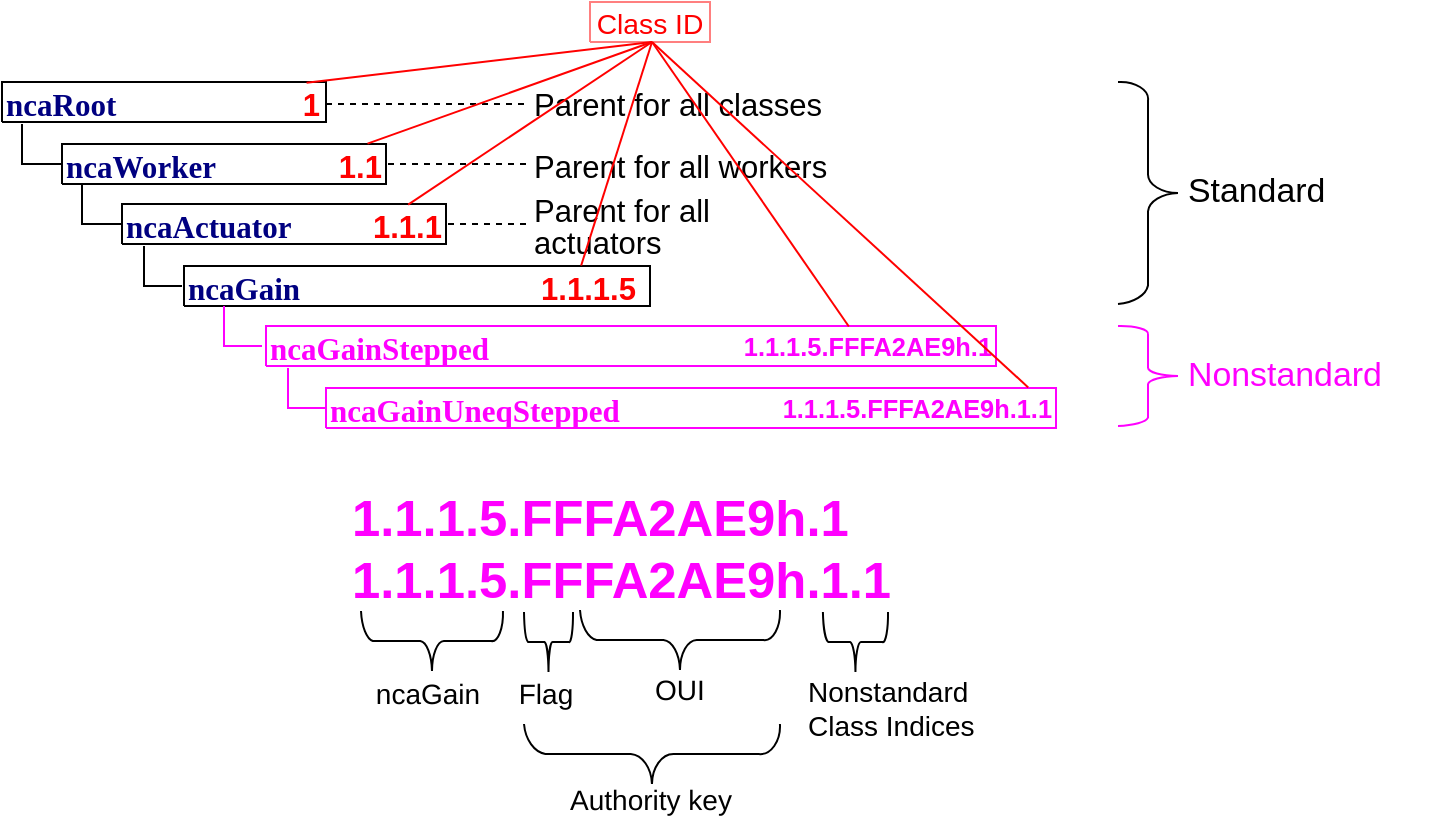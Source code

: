 <mxfile version="19.0.3" type="device"><diagram name="Figure 11" id="Class_IDs"><mxGraphModel dx="1173" dy="718" grid="1" gridSize="10" guides="1" tooltips="1" connect="1" arrows="1" fold="1" page="1" pageScale="1" pageWidth="850" pageHeight="1100" math="0" shadow="0"><root><mxCell id="0"/><mxCell id="1" parent="0"/><mxCell id="4" value="&lt;div style=&quot;font-size: 1px&quot;&gt;&lt;p style=&quot;align:left;margin-left:0;margin-right:0;margin-top:0px;margin-bottom:0px;text-indent:0;valign:middle;direction:ltr;&quot;&gt;&lt;font style=&quot;font-size:15.52px;font-family:Georgia;color:#000080;direction:ltr;letter-spacing:0px;line-height:100%;opacity:1&quot;&gt;&lt;b&gt;ncaRoot&lt;br/&gt;&lt;/b&gt;&lt;/font&gt;&lt;/p&gt;&lt;/div&gt;" style="verticalAlign=middle;align=left;vsdxID=3;fillColor=#FFFFFF;gradientColor=none;shape=stencil(nZBLDoAgDERP0z3SIyjew0SURgSD+Lu9kMZoXLhwN9O+tukAlrNpJg1SzDH4QW/URgNYgZTkjA4UkwJUgGXng+6DX1zLfmoymdXo17xh5zmRJ6Q42BWCfc2oJfdAr+Yv+AP9Cb7OJ3H/2JG1HNGz/84klThPVCc=);strokeColor=#000000;spacingBottom=-1;points=[];labelBackgroundColor=none;rounded=0;html=1;whiteSpace=wrap;" parent="1" vertex="1"><mxGeometry x="86" y="376" width="162" height="20" as="geometry"/></mxCell><mxCell id="5" value="&lt;div style=&quot;font-size: 1px&quot;&gt;&lt;p style=&quot;align:left;margin-left:0;margin-right:0;margin-top:0px;margin-bottom:0px;text-indent:0;valign:middle;direction:ltr;&quot;&gt;&lt;font style=&quot;font-size:15.52px;font-family:Georgia;color:#000080;direction:ltr;letter-spacing:0px;line-height:100%;opacity:1&quot;&gt;&lt;b&gt;ncaWorker&lt;br/&gt;&lt;/b&gt;&lt;/font&gt;&lt;/p&gt;&lt;/div&gt;" style="verticalAlign=middle;align=left;vsdxID=4;fillColor=#FFFFFF;gradientColor=none;shape=stencil(nZBLDoAgDERP0z3SIyjew0SURgSD+Lu9kMZoXLhwN9O+tukAlrNpJg1SzDH4QW/URgNYgZTkjA4UkwJUgGXng+6DX1zLfmoymdXo17xh5zmRJ6Q42BWCfc2oJfdAr+Yv+AP9Cb7OJ3H/2JG1HNGz/84klThPVCc=);strokeColor=#000000;spacingBottom=-1;points=[];labelBackgroundColor=none;rounded=0;html=1;whiteSpace=wrap;" parent="1" vertex="1"><mxGeometry x="116" y="407" width="162" height="20" as="geometry"/></mxCell><mxCell id="6" value="&lt;div style=&quot;font-size: 1px&quot;&gt;&lt;p style=&quot;align:left;margin-left:0;margin-right:0;margin-top:0px;margin-bottom:0px;text-indent:0;valign:middle;direction:ltr;&quot;&gt;&lt;font style=&quot;font-size:15.52px;font-family:Georgia;color:#000080;direction:ltr;letter-spacing:0px;line-height:100%;opacity:1&quot;&gt;&lt;b&gt;ncaActuator&lt;br/&gt;&lt;/b&gt;&lt;/font&gt;&lt;/p&gt;&lt;/div&gt;" style="verticalAlign=middle;align=left;vsdxID=5;fillColor=#FFFFFF;gradientColor=none;shape=stencil(nZBLDoAgDERP0z3SIyjew0SURgSD+Lu9kMZoXLhwN9O+tukAlrNpJg1SzDH4QW/URgNYgZTkjA4UkwJUgGXng+6DX1zLfmoymdXo17xh5zmRJ6Q42BWCfc2oJfdAr+Yv+AP9Cb7OJ3H/2JG1HNGz/84klThPVCc=);strokeColor=#000000;spacingBottom=-1;points=[];labelBackgroundColor=none;rounded=0;html=1;whiteSpace=wrap;" parent="1" vertex="1"><mxGeometry x="146" y="437" width="162" height="20" as="geometry"/></mxCell><mxCell id="7" style="vsdxID=6;fillColor=#FFFFFF;gradientColor=none;shape=stencil(fY9LDoAgDERP0z3SIyjeg0QUooJB/N1eSGMkJrib6bxpWsB61XJRwNkavBvVYbqgARvg3FitvAlRAQrAundeDd5ttiO/yEQmNbs9bTipx1KDsyt3LYGTsUWwYj/oExbgKN5r6JE8+14eR/Q1ihs=);strokeColor=#000000;spacingBottom=-1;points=[];labelBackgroundColor=none;rounded=0;html=1;whiteSpace=wrap;" parent="1" vertex="1"><mxGeometry x="96" y="397" width="20" height="20" as="geometry"/></mxCell><mxCell id="8" style="vsdxID=7;fillColor=#FFFFFF;gradientColor=none;shape=stencil(fY9LDoAgDERP0z3SIyjeg0QUooJB/N1eSGMkJrib6bxpWsB61XJRwNkavBvVYbqgARvg3FitvAlRAQrAundeDd5ttiO/yEQmNbs9bTipx1KDsyt3LYGTsUWwYj/oExbgKN5r6JE8+14eR/Q1ihs=);strokeColor=#000000;spacingBottom=-1;points=[];labelBackgroundColor=none;rounded=0;html=1;whiteSpace=wrap;" parent="1" vertex="1"><mxGeometry x="126" y="427" width="20" height="20" as="geometry"/></mxCell><mxCell id="9" style="vsdxID=8;fillColor=#FFFFFF;gradientColor=none;shape=stencil(fY9LDoAgDERP0z3SIyjeg0QUooJB/N1eSGMkJrib6bxpWsB61XJRwNkavBvVYbqgARvg3FitvAlRAQrAundeDd5ttiO/yEQmNbs9bTipx1KDsyt3LYGTsUWwYj/oExbgKN5r6JE8+14eR/Q1ihs=);strokeColor=#000000;spacingBottom=-1;points=[];labelBackgroundColor=none;rounded=0;html=1;whiteSpace=wrap;" parent="1" vertex="1"><mxGeometry x="157" y="458" width="19" height="20" as="geometry"/></mxCell><mxCell id="10" value="&lt;div style=&quot;font-size: 1px&quot;&gt;&lt;p style=&quot;align:left;margin-left:0;margin-right:0;margin-top:0px;margin-bottom:0px;text-indent:0;valign:middle;direction:ltr;&quot;&gt;&lt;font style=&quot;font-size:15.52px;font-family:Arial;color:#000000;direction:ltr;letter-spacing:0px;line-height:100%;opacity:1&quot;&gt;Parent for all classes&lt;br/&gt;&lt;/font&gt;&lt;/p&gt;&lt;/div&gt;" style="verticalAlign=middle;align=left;vsdxID=9;fillColor=none;gradientColor=none;shape=stencil(nZBLDoAgDERP0z3SIyjew0SURgSD+Lu9kMZoXLhwN9O+tukAlrNpJg1SzDH4QW/URgNYgZTkjA4UkwJUgGXng+6DX1zLfmoymdXo17xh5zmRJ6Q42BWCfc2oJfdAr+Yv+AP9Cb7OJ3H/2JG1HNGz/84klThPVCc=);strokeColor=none;spacingBottom=-1;points=[[0,0.5,0]];labelBackgroundColor=none;rounded=0;html=1;whiteSpace=wrap;" parent="1" vertex="1"><mxGeometry x="350" y="376" width="152" height="20" as="geometry"/></mxCell><mxCell id="11" value="&lt;div style=&quot;font-size: 1px&quot;&gt;&lt;p style=&quot;align:left;margin-left:0;margin-right:0;margin-top:0px;margin-bottom:0px;text-indent:0;valign:middle;direction:ltr;&quot;&gt;&lt;font style=&quot;font-size:15.52px;font-family:Arial;color:#000000;direction:ltr;letter-spacing:0px;line-height:100%;opacity:1&quot;&gt;Parent for all workers&lt;br/&gt;&lt;/font&gt;&lt;/p&gt;&lt;/div&gt;" style="verticalAlign=middle;align=left;vsdxID=10;fillColor=none;gradientColor=none;shape=stencil(nZBLDoAgDERP0z3SIyjew0SURgSD+Lu9kMZoXLhwN9O+tukAlrNpJg1SzDH4QW/URgNYgZTkjA4UkwJUgGXng+6DX1zLfmoymdXo17xh5zmRJ6Q42BWCfc2oJfdAr+Yv+AP9Cb7OJ3H/2JG1HNGz/84klThPVCc=);strokeColor=none;spacingBottom=-1;points=[[0,0.5,0]];labelBackgroundColor=none;rounded=0;html=1;whiteSpace=wrap;" parent="1" vertex="1"><mxGeometry x="350" y="407" width="152" height="20" as="geometry"/></mxCell><mxCell id="12" value="&lt;div style=&quot;font-size: 1px&quot;&gt;&lt;p style=&quot;align:left;margin-left:0;margin-right:0;margin-top:0px;margin-bottom:0px;text-indent:0;valign:middle;direction:ltr;&quot;&gt;&lt;font style=&quot;font-size:15.52px;font-family:Arial;color:#000000;direction:ltr;letter-spacing:0px;line-height:100%;opacity:1&quot;&gt;Parent for all actuators&lt;br/&gt;&lt;/font&gt;&lt;/p&gt;&lt;/div&gt;" style="verticalAlign=middle;align=left;vsdxID=11;fillColor=none;gradientColor=none;shape=stencil(nZBLDoAgDERP0z3SIyjew0SURgSD+Lu9kMZoXLhwN9O+tukAlrNpJg1SzDH4QW/URgNYgZTkjA4UkwJUgGXng+6DX1zLfmoymdXo17xh5zmRJ6Q42BWCfc2oJfdAr+Yv+AP9Cb7OJ3H/2JG1HNGz/84klThPVCc=);strokeColor=none;spacingBottom=-1;points=[[0,0.5,0]];labelBackgroundColor=none;rounded=0;html=1;whiteSpace=wrap;" parent="1" vertex="1"><mxGeometry x="350" y="437" width="152" height="20" as="geometry"/></mxCell><mxCell id="13" value="&lt;div style=&quot;font-size: 1px&quot;&gt;&lt;p style=&quot;align:left;margin-left:0;margin-right:0;margin-top:0px;margin-bottom:0px;text-indent:0;valign:middle;direction:ltr;&quot;&gt;&lt;font style=&quot;font-size:15.52px;font-family:Georgia;color:#000080;direction:ltr;letter-spacing:0px;line-height:100%;opacity:1&quot;&gt;&lt;b&gt;ncaGain&lt;br/&gt;&lt;/b&gt;&lt;/font&gt;&lt;/p&gt;&lt;/div&gt;" style="verticalAlign=middle;align=left;vsdxID=15;fillColor=#FFFFFF;gradientColor=none;shape=stencil(nZBLDoAgDERP0z3SIyjew0SURgSD+Lu9kMZoXLhwN9O+tukAlrNpJg1SzDH4QW/URgNYgZTkjA4UkwJUgGXng+6DX1zLfmoymdXo17xh5zmRJ6Q42BWCfc2oJfdAr+Yv+AP9Cb7OJ3H/2JG1HNGz/84klThPVCc=);strokeColor=#000000;spacingBottom=-1;points=[];labelBackgroundColor=none;rounded=0;html=1;whiteSpace=wrap;" parent="1" vertex="1"><mxGeometry x="177" y="468" width="233" height="20" as="geometry"/></mxCell><mxCell id="14" value="&lt;div style=&quot;font-size: 1px&quot;&gt;&lt;p style=&quot;align:right;margin-left:0;margin-right:0;margin-top:0px;margin-bottom:0px;text-indent:0;valign:middle;direction:ltr;&quot;&gt;&lt;font style=&quot;font-size:15.52px;font-family:Arial;color:#ff0000;direction:ltr;letter-spacing:0px;line-height:100%;opacity:1&quot;&gt;&lt;b&gt;1&lt;br/&gt;&lt;/b&gt;&lt;/font&gt;&lt;/p&gt;&lt;/div&gt;" style="verticalAlign=middle;align=right;vsdxID=16;fillColor=none;gradientColor=none;shape=stencil(nZBLDoAgDERP0z3SIyjew0SURgSD+Lu9kMZoXLhwN9O+tukAlrNpJg1SzDH4QW/URgNYgZTkjA4UkwJUgGXng+6DX1zLfmoymdXo17xh5zmRJ6Q42BWCfc2oJfdAr+Yv+AP9Cb7OJ3H/2JG1HNGz/84klThPVCc=);strokeColor=none;spacingBottom=-1;points=[];labelBackgroundColor=none;rounded=0;html=1;whiteSpace=wrap;" parent="1" vertex="1"><mxGeometry x="197" y="376" width="50" height="20" as="geometry"/></mxCell><mxCell id="15" value="&lt;div style=&quot;font-size: 1px&quot;&gt;&lt;p style=&quot;align:right;margin-left:0;margin-right:0;margin-top:0px;margin-bottom:0px;text-indent:0;valign:middle;direction:ltr;&quot;&gt;&lt;font style=&quot;font-size:15.52px;font-family:Arial;color:#ff0000;direction:ltr;letter-spacing:0px;line-height:100%;opacity:1&quot;&gt;&lt;b&gt;1.1&lt;br/&gt;&lt;/b&gt;&lt;/font&gt;&lt;/p&gt;&lt;/div&gt;" style="verticalAlign=middle;align=right;vsdxID=17;fillColor=none;gradientColor=none;shape=stencil(nZBLDoAgDERP0z3SIyjew0SURgSD+Lu9kMZoXLhwN9O+tukAlrNpJg1SzDH4QW/URgNYgZTkjA4UkwJUgGXng+6DX1zLfmoymdXo17xh5zmRJ6Q42BWCfc2oJfdAr+Yv+AP9Cb7OJ3H/2JG1HNGz/84klThPVCc=);strokeColor=none;spacingBottom=-1;points=[];labelBackgroundColor=none;rounded=0;html=1;whiteSpace=wrap;" parent="1" vertex="1"><mxGeometry x="228" y="407" width="50" height="20" as="geometry"/></mxCell><mxCell id="16" value="&lt;div style=&quot;font-size: 1px&quot;&gt;&lt;p style=&quot;align:right;margin-left:0;margin-right:0;margin-top:0px;margin-bottom:0px;text-indent:0;valign:middle;direction:ltr;&quot;&gt;&lt;font style=&quot;font-size:15.52px;font-family:Arial;color:#ff0000;direction:ltr;letter-spacing:0px;line-height:100%;opacity:1&quot;&gt;&lt;b&gt;1.1.1&lt;br/&gt;&lt;/b&gt;&lt;/font&gt;&lt;/p&gt;&lt;/div&gt;" style="verticalAlign=middle;align=right;vsdxID=18;fillColor=none;gradientColor=none;shape=stencil(nZBLDoAgDERP0z3SIyjew0SURgSD+Lu9kMZoXLhwN9O+tukAlrNpJg1SzDH4QW/URgNYgZTkjA4UkwJUgGXng+6DX1zLfmoymdXo17xh5zmRJ6Q42BWCfc2oJfdAr+Yv+AP9Cb7OJ3H/2JG1HNGz/84klThPVCc=);strokeColor=none;spacingBottom=-1;points=[];labelBackgroundColor=none;rounded=0;html=1;whiteSpace=wrap;" parent="1" vertex="1"><mxGeometry x="258" y="437" width="50" height="20" as="geometry"/></mxCell><mxCell id="17" value="&lt;div style=&quot;font-size: 1px&quot;&gt;&lt;p style=&quot;align:right;margin-left:0;margin-right:0;margin-top:0px;margin-bottom:0px;text-indent:0;valign:middle;direction:ltr;&quot;&gt;&lt;font style=&quot;font-size:15.52px;font-family:Arial;color:#ff0000;direction:ltr;letter-spacing:0px;line-height:100%;opacity:1&quot;&gt;&lt;b&gt;1.1.1.5&lt;br/&gt;&lt;/b&gt;&lt;/font&gt;&lt;/p&gt;&lt;/div&gt;" style="verticalAlign=middle;align=right;vsdxID=19;fillColor=none;gradientColor=none;shape=stencil(nZBLDoAgDERP0z3SIyjew0SURgSD+Lu9kMZoXLhwN9O+tukAlrNpJg1SzDH4QW/URgNYgZTkjA4UkwJUgGXng+6DX1zLfmoymdXo17xh5zmRJ6Q42BWCfc2oJfdAr+Yv+AP9Cb7OJ3H/2JG1HNGz/84klThPVCc=);strokeColor=none;spacingBottom=-1;points=[[0.5,0,0]];labelBackgroundColor=none;rounded=0;html=1;whiteSpace=wrap;" parent="1" vertex="1"><mxGeometry x="345" y="468" width="60" height="20" as="geometry"/></mxCell><mxCell id="18" value="&lt;div style=&quot;font-size: 1px&quot;&gt;&lt;p style=&quot;align:left;margin-left:0;margin-right:0;margin-top:0px;margin-bottom:0px;text-indent:0;valign:middle;direction:ltr;&quot;&gt;&lt;font style=&quot;font-size:15.52px;font-family:Georgia;color:#ff00ff;direction:ltr;letter-spacing:0px;line-height:100%;opacity:1&quot;&gt;&lt;b&gt;ncaGainStepped&lt;br/&gt;&lt;/b&gt;&lt;/font&gt;&lt;/p&gt;&lt;/div&gt;" style="verticalAlign=middle;align=left;vsdxID=20;fillColor=#FFFFFF;gradientColor=none;shape=stencil(nZBLDoAgDERP0z3SIyjew0SURgSD+Lu9kMZoXLhwN9O+tukAlrNpJg1SzDH4QW/URgNYgZTkjA4UkwJUgGXng+6DX1zLfmoymdXo17xh5zmRJ6Q42BWCfc2oJfdAr+Yv+AP9Cb7OJ3H/2JG1HNGz/84klThPVCc=);strokeColor=#ff00ff;spacingBottom=-1;points=[];labelBackgroundColor=none;rounded=0;html=1;whiteSpace=wrap;" parent="1" vertex="1"><mxGeometry x="218" y="498" width="365" height="20" as="geometry"/></mxCell><mxCell id="19" style="vsdxID=21;fillColor=#FFFFFF;gradientColor=none;shape=stencil(fY9LDoAgDERP0z3SIyjeg0QUooJB/N1eSGMkJrib6bxpWsB61XJRwNkavBvVYbqgARvg3FitvAlRAQrAundeDd5ttiO/yEQmNbs9bTipx1KDsyt3LYGTsUWwYj/oExbgKN5r6JE8+14eR/Q1ihs=);strokeColor=#ff00ff;spacingBottom=-1;points=[];labelBackgroundColor=none;rounded=0;html=1;whiteSpace=wrap;" parent="1" vertex="1"><mxGeometry x="197" y="488" width="19" height="20" as="geometry"/></mxCell><mxCell id="20" value="&lt;div style=&quot;font-size: 1px&quot;&gt;&lt;p style=&quot;align:right;margin-left:0;margin-right:0;margin-top:0px;margin-bottom:0px;text-indent:0;valign:middle;direction:ltr;&quot;&gt;&lt;font style=&quot;font-size:12.7px;font-family:Arial;color:#ff00ff;direction:ltr;letter-spacing:0px;line-height:100%;opacity:1&quot;&gt;&lt;b&gt;1.1.1.5.FFFA2AE9h.1&lt;br&gt;&lt;/b&gt;&lt;/font&gt;&lt;/p&gt;&lt;/div&gt;" style="verticalAlign=middle;align=right;vsdxID=22;fillColor=none;gradientColor=none;shape=stencil(nZBLDoAgDERP0z3SIyjew0SURgSD+Lu9kMZoXLhwN9O+tukAlrNpJg1SzDH4QW/URgNYgZTkjA4UkwJUgGXng+6DX1zLfmoymdXo17xh5zmRJ6Q42BWCfc2oJfdAr+Yv+AP9Cb7OJ3H/2JG1HNGz/84klThPVCc=);strokeColor=none;spacingBottom=-1;points=[];labelBackgroundColor=none;rounded=0;html=1;whiteSpace=wrap;" parent="1" vertex="1"><mxGeometry x="401" y="498" width="182" height="20" as="geometry"/></mxCell><mxCell id="21" value="&lt;div style=&quot;font-size: 1px&quot;&gt;&lt;p style=&quot;align:left;margin-left:0;margin-right:0;margin-top:0px;margin-bottom:0px;text-indent:0;valign:middle;direction:ltr;&quot;&gt;&lt;font style=&quot;font-size:25.4px;font-family:Arial;color:#ff00ff;direction:ltr;letter-spacing:0px;line-height:100%;opacity:1&quot;&gt;&lt;b&gt;1.1.1.5.FFFA2AE9h.1&lt;br&gt;&lt;/b&gt;&lt;/font&gt;&lt;/p&gt;&lt;/div&gt;" style="verticalAlign=middle;align=left;vsdxID=23;fillColor=none;gradientColor=none;shape=stencil(nZBLDoAgDERP0z3SIyjew0SURgSD+Lu9kMZoXLhwN9O+tukAlrNpJg1SzDH4QW/URgNYgZTkjA4UkwJUgGXng+6DX1zLfmoymdXo17xh5zmRJ6Q42BWCfc2oJfdAr+Yv+AP9Cb7OJ3H/2JG1HNGz/84klThPVCc=);strokeColor=none;spacingBottom=-1;points=[];labelBackgroundColor=none;rounded=0;html=1;whiteSpace=wrap;" parent="1" vertex="1"><mxGeometry x="259" y="583" width="446" height="20" as="geometry"/></mxCell><mxCell id="22" style="vsdxID=24;fillColor=none;gradientColor=none;shape=stencil(tVNJbsMwDHyNjia0yzln+YeQKLZQxzJoZft9ZchJqxTxqblxGZIzBEnEemzt4AinY8Tw5a7+EFsiNoRz37cOfUwWEVsi1seArsFw7g/ZH+yEnKxTuEwdbrmOThWc3rPHaPZ3GWpxn3I4Q5UBldE4w1eg6hx5QMp2KwbazIDK3vxYYYg2+tAXwzuLjavSsOrY2aZIjVfnhj/hmV7ne/d2tqqBmwUxHLQs1dRgTKHmsY1nSwqU/asctkCQglavBKVcWrdkT02f4Le47hqEfi9GamCsFGNAl7dT9kurFp+7nGT8PET+pd+51+dJofx4YvsN);strokeColor=#000000;points=[];labelBackgroundColor=none;rounded=0;html=1;whiteSpace=wrap;" parent="1" vertex="1"><mxGeometry x="644" y="376" width="30" height="111" as="geometry"/></mxCell><mxCell id="23" value="&lt;div style=&quot;font-size: 1px&quot;&gt;&lt;font style=&quot;font-size:16.93px;font-family:Arial;color:#000000;direction:ltr;letter-spacing:0px;line-height:100%;opacity:1&quot;&gt;Standard&lt;br/&gt;&lt;/font&gt;&lt;/div&gt;" style="text;vsdxID=24;fillColor=none;gradientColor=none;strokeColor=none;points=[];labelBackgroundColor=none;rounded=0;html=1;whiteSpace=wrap;verticalAlign=middle;align=left;;html=1;" parent="22" vertex="1"><mxGeometry x="32.86" y="36.87" width="127.79" height="37.24" as="geometry"/></mxCell><mxCell id="24" value="&lt;div style=&quot;font-size: 1px&quot;&gt;&lt;p style=&quot;align:left;margin-left:0;margin-right:0;margin-top:0px;margin-bottom:0px;text-indent:0;valign:middle;direction:ltr;&quot;&gt;&lt;font style=&quot;font-size:15.52px;font-family:Georgia;color:#ff00ff;direction:ltr;letter-spacing:0px;line-height:100%;opacity:1&quot;&gt;&lt;b&gt;ncaGainUneqStepped&lt;br/&gt;&lt;/b&gt;&lt;/font&gt;&lt;/p&gt;&lt;/div&gt;" style="verticalAlign=middle;align=left;vsdxID=25;fillColor=#FFFFFF;gradientColor=none;shape=stencil(nZBLDoAgDERP0z3SIyjew0SURgSD+Lu9kMZoXLhwN9O+tukAlrNpJg1SzDH4QW/URgNYgZTkjA4UkwJUgGXng+6DX1zLfmoymdXo17xh5zmRJ6Q42BWCfc2oJfdAr+Yv+AP9Cb7OJ3H/2JG1HNGz/84klThPVCc=);strokeColor=#ff00ff;spacingBottom=-1;points=[];labelBackgroundColor=none;rounded=0;html=1;whiteSpace=wrap;" parent="1" vertex="1"><mxGeometry x="248" y="529" width="365" height="20" as="geometry"/></mxCell><mxCell id="25" style="vsdxID=26;fillColor=#FFFFFF;gradientColor=none;shape=stencil(fY9LDoAgDERP0z3SIyjeg0QUooJB/N1eSGMkJrib6bxpWsB61XJRwNkavBvVYbqgARvg3FitvAlRAQrAundeDd5ttiO/yEQmNbs9bTipx1KDsyt3LYGTsUWwYj/oExbgKN5r6JE8+14eR/Q1ihs=);strokeColor=#ff00ff;spacingBottom=-1;points=[];labelBackgroundColor=none;rounded=0;html=1;whiteSpace=wrap;" parent="1" vertex="1"><mxGeometry x="229" y="519" width="19" height="20" as="geometry"/></mxCell><mxCell id="26" value="&lt;div style=&quot;font-size: 1px&quot;&gt;&lt;p style=&quot;align:right;margin-left:0;margin-right:0;margin-top:0px;margin-bottom:0px;text-indent:0;valign:middle;direction:ltr;&quot;&gt;&lt;font style=&quot;font-size:12.7px;font-family:Arial;color:#ff00ff;direction:ltr;letter-spacing:0px;line-height:100%;opacity:1&quot;&gt;&lt;b&gt;1.1.1.5.FFFA2AE9h.1.1&lt;br&gt;&lt;/b&gt;&lt;/font&gt;&lt;/p&gt;&lt;/div&gt;" style="verticalAlign=middle;align=right;vsdxID=27;fillColor=none;gradientColor=none;shape=stencil(nZBLDoAgDERP0z3SIyjew0SURgSD+Lu9kMZoXLhwN9O+tukAlrNpJg1SzDH4QW/URgNYgZTkjA4UkwJUgGXng+6DX1zLfmoymdXo17xh5zmRJ6Q42BWCfc2oJfdAr+Yv+AP9Cb7OJ3H/2JG1HNGz/84klThPVCc=);strokeColor=none;spacingBottom=-1;points=[];labelBackgroundColor=none;rounded=0;html=1;whiteSpace=wrap;" parent="1" vertex="1"><mxGeometry x="431" y="529" width="182" height="20" as="geometry"/></mxCell><mxCell id="27" value="&lt;div style=&quot;font-size: 1px&quot;&gt;&lt;p style=&quot;align:left;margin-left:0;margin-right:0;margin-top:0px;margin-bottom:0px;text-indent:0;valign:middle;direction:ltr;&quot;&gt;&lt;font style=&quot;font-size:25.4px;font-family:Arial;color:#ff00ff;direction:ltr;letter-spacing:0px;line-height:100%;opacity:1&quot;&gt;&lt;b&gt;1.1.1.5.FFFA2AE9h.1.1&lt;br&gt;&lt;/b&gt;&lt;/font&gt;&lt;/p&gt;&lt;/div&gt;" style="verticalAlign=middle;align=left;vsdxID=28;fillColor=none;gradientColor=none;shape=stencil(nZBLDoAgDERP0z3SIyjew0SURgSD+Lu9kMZoXLhwN9O+tukAlrNpJg1SzDH4QW/URgNYgZTkjA4UkwJUgGXng+6DX1zLfmoymdXo17xh5zmRJ6Q42BWCfc2oJfdAr+Yv+AP9Cb7OJ3H/2JG1HNGz/84klThPVCc=);strokeColor=none;spacingBottom=-1;points=[];labelBackgroundColor=none;rounded=0;html=1;whiteSpace=wrap;" parent="1" vertex="1"><mxGeometry x="259" y="614" width="446" height="20" as="geometry"/></mxCell><mxCell id="28" style="vsdxID=29;fillColor=none;gradientColor=none;shape=stencil(tVNJbsMwDHyNjia0yzln+YeQKLZQxzJoZft9ZchJqxTxqblxGZIzBEnEemzt4AinY8Tw5a7+EFsiNoRz37cOfUwWEVsi1seArsFw7g/ZH+yEnKxTuEwdbrmOThWc3rPHaPZ3GWpxn3I4Q5UBldE4w1eg6hx5QMp2KwbazIDK3vxYYYg2+tAXwzuLjavSsOrY2aZIjVfnhj/hmV7ne/d2tqqBmwUxHLQs1dRgTKHmsY1nSwqU/asctkCQglavBKVcWrdkT02f4Le47hqEfi9GamCsFGNAl7dT9kurFp+7nGT8PET+pd+51+dJofx4YvsN);strokeColor=#ff00ff;points=[];labelBackgroundColor=none;rounded=0;html=1;whiteSpace=wrap;" parent="1" vertex="1"><mxGeometry x="644" y="498" width="30" height="50" as="geometry"/></mxCell><mxCell id="29" value="&lt;div style=&quot;font-size: 1px&quot;&gt;&lt;font style=&quot;font-size:16.93px;font-family:Arial;color:#ff00ff;direction:ltr;letter-spacing:0px;line-height:100%;opacity:1&quot;&gt;Nonstandard&lt;br/&gt;&lt;/font&gt;&lt;/div&gt;" style="text;vsdxID=29;fillColor=none;gradientColor=none;strokeColor=none;points=[];labelBackgroundColor=none;rounded=0;html=1;whiteSpace=wrap;verticalAlign=middle;align=left;;html=1;" parent="28" vertex="1"><mxGeometry x="32.86" y="16.31" width="127.79" height="16.93" as="geometry"/></mxCell><mxCell id="30" value="&lt;div style=&quot;font-size: 14px;&quot;&gt;&lt;p style=&quot;margin: 0px; text-indent: 0px; direction: ltr; font-size: 14px;&quot;&gt;&lt;font style=&quot;font-size: 14px; font-family: Arial; color: rgb(0, 0, 0); direction: ltr; letter-spacing: 0px; line-height: 100%; opacity: 1;&quot;&gt;Nonstandard&lt;br style=&quot;font-size: 14px;&quot;&gt;Class Indices&lt;br style=&quot;font-size: 14px;&quot;&gt;&lt;/font&gt;&lt;/p&gt;&lt;/div&gt;" style="verticalAlign=middle;align=left;vsdxID=30;fillColor=none;gradientColor=none;shape=stencil(nZBLDoAgDERP0z3SIyjew0SURgSD+Lu9kMZoXLhwN9O+tukAlrNpJg1SzDH4QW/URgNYgZTkjA4UkwJUgGXng+6DX1zLfmoymdXo17xh5zmRJ6Q42BWCfc2oJfdAr+Yv+AP9Cb7OJ3H/2JG1HNGz/84klThPVCc=);strokeColor=none;spacingBottom=-1;points=[[0,0,0]];labelBackgroundColor=none;rounded=0;html=1;whiteSpace=wrap;fontSize=14;" parent="1" vertex="1"><mxGeometry x="487.45" y="668" width="132" height="40" as="geometry"/></mxCell><mxCell id="31" style="vsdxID=31;rotation=90;fillColor=none;gradientColor=none;shape=stencil(tVNJbsMwDHyNjia0yzln+YeQKLZQxzJoZft9ZchJqxTxqblxGZIzBEnEemzt4AinY8Tw5a7+EFsiNoRz37cOfUwWEVsi1seArsFw7g/ZH+yEnKxTuEwdbrmOThWc3rPHaPZ3GWpxn3I4Q5UBldE4w1eg6hx5QMp2KwbazIDK3vxYYYg2+tAXwzuLjavSsOrY2aZIjVfnhj/hmV7ne/d2tqqBmwUxHLQs1dRgTKHmsY1nSwqU/asctkCQglavBKVcWrdkT02f4Le47hqEfi9GamCsFGNAl7dT9kurFp+7nGT8PET+pd+51+dJofx4YvsN);strokeColor=#000000;points=[];labelBackgroundColor=none;rounded=0;html=1;whiteSpace=wrap;" parent="1" vertex="1"><mxGeometry x="286" y="620" width="30" height="71" as="geometry"/></mxCell><mxCell id="32" value="&lt;div style=&quot;font-size: 14px;&quot;&gt;&lt;p style=&quot;margin: 0px; text-indent: 0px; direction: ltr; font-size: 14px;&quot;&gt;&lt;font style=&quot;font-size: 14px; font-family: Arial; color: rgb(0, 0, 0); direction: ltr; letter-spacing: 0px; line-height: 100%; opacity: 1;&quot;&gt;ncaGain&lt;br style=&quot;font-size: 14px;&quot;&gt;&lt;/font&gt;&lt;/p&gt;&lt;/div&gt;" style="text;vsdxID=31;rotation=0.05;fillColor=none;gradientColor=none;strokeColor=none;points=[];labelBackgroundColor=none;rounded=0;html=1;whiteSpace=wrap;verticalAlign=middle;align=center;;html=1;fontSize=14;" parent="31" vertex="1"><mxGeometry x="-32" y="49.266" width="90.01" height="25.785" as="geometry"/></mxCell><mxCell id="33" style="vsdxID=32;rotation=90;fillColor=none;gradientColor=none;shape=stencil(tVNJbsMwDHyNjia0yzln+YeQKLZQxzJoZft9ZchJqxTxqblxGZIzBEnEemzt4AinY8Tw5a7+EFsiNoRz37cOfUwWEVsi1seArsFw7g/ZH+yEnKxTuEwdbrmOThWc3rPHaPZ3GWpxn3I4Q5UBldE4w1eg6hx5QMp2KwbazIDK3vxYYYg2+tAXwzuLjavSsOrY2aZIjVfnhj/hmV7ne/d2tqqBmwUxHLQs1dRgTKHmsY1nSwqU/asctkCQglavBKVcWrdkT02f4Le47hqEfi9GamCsFGNAl7dT9kurFp+7nGT8PET+pd+51+dJofx4YvsN);strokeColor=#000000;points=[];labelBackgroundColor=none;rounded=0;html=1;whiteSpace=wrap;" parent="1" vertex="1"><mxGeometry x="344.25" y="643.75" width="30" height="24.5" as="geometry"/></mxCell><mxCell id="34" value="&lt;div style=&quot;font-size: 14px;&quot;&gt;&lt;p style=&quot;margin: 0px; text-indent: 0px; direction: ltr; font-size: 14px;&quot;&gt;&lt;font style=&quot;font-size: 14px; font-family: Arial; color: rgb(0, 0, 0); direction: ltr; letter-spacing: 0px; line-height: 100%; opacity: 1;&quot;&gt;Flag&lt;/font&gt;&lt;font style=&quot;font-size: 14px; font-family: Arial; color: rgb(0, 0, 0); direction: ltr; letter-spacing: 0px; line-height: 100%; opacity: 1;&quot;&gt;&lt;br style=&quot;font-size: 14px;&quot;&gt;&lt;/font&gt;&lt;/p&gt;&lt;/div&gt;" style="text;vsdxID=32;rotation=0.05;fillColor=none;gradientColor=none;strokeColor=none;points=[];labelBackgroundColor=none;rounded=0;html=1;whiteSpace=wrap;verticalAlign=middle;align=center;;html=1;fontSize=14;" parent="33" vertex="1"><mxGeometry x="-26" y="24" width="80.01" height="29.32" as="geometry"/></mxCell><mxCell id="37" style="vsdxID=34;fillColor=none;gradientColor=none;shape=stencil(UzV2Ls5ILEhVNTIoLinKz04tz0wpyVA1dlE1MsrMy0gtyiwBslSNXVWNndPyi1LTi/JL81Ig/IJEkEoQKze/DGRCBUSfAUiHkUElMs8NojAnMw+nQlNTPQsz3IoNDVCVw/hQxUAGwj0QryDLobsdKATxt7ErAA==);strokeColor=#000000;spacingBottom=-1;points=[];labelBackgroundColor=none;rounded=0;html=1;whiteSpace=wrap;" parent="1" vertex="1"><mxGeometry x="610" y="641" height="29" as="geometry"/></mxCell><mxCell id="39" value="&lt;div style=&quot;font-size: 1px&quot;&gt;&lt;font style=&quot;font-size:14.11px;font-family:Arial;color:#ff0000;direction:ltr;letter-spacing:0px;line-height:100%;opacity:1&quot;&gt;Class ID&lt;br/&gt;&lt;/font&gt;&lt;/div&gt;" style="verticalAlign=middle;align=center;vsdxID=38;fillColor=none;gradientColor=none;strokeOpacity=50;shape=stencil(nZBLDoAgDERP0z3SIyjew0SURgSD+Lu9kMZoXLhwN9O+tukAlrNpJg1SzDH4QW/URgNYgZTkjA4UkwJUgGXng+6DX1zLfmoymdXo17xh5zmRJ6Q42BWCfc2oJfdAr+Yv+AP9Cb7OJ3H/2JG1HNGz/84klThPVCc=);strokeColor=#ff0000;spacingBottom=-1;spacingLeft=-3;spacingRight=-3;points=[[0.5,1,0]];labelBackgroundColor=none;rounded=0;html=1;whiteSpace=wrap;" parent="1" vertex="1"><mxGeometry x="380" y="336" width="60" height="20" as="geometry"/></mxCell><mxCell id="40" parent="1" vertex="1"><mxGeometry x="248" y="387" as="geometry"/></mxCell><mxCell id="41" style="vsdxID=12;edgeStyle=none;dashed=1;startArrow=none;endArrow=none;startSize=5;endSize=5;strokeColor=#000000;spacingTop=0;spacingBottom=-1;spacingLeft=0;spacingRight=0;verticalAlign=middle;html=1;labelBackgroundColor=none;rounded=0;entryX=0;entryY=0.55;entryDx=0;entryDy=0;entryPerimeter=0;" parent="1" source="40" target="10" edge="1"><mxGeometry relative="1" as="geometry"><mxPoint x="-1" as="offset"/><Array as="points"/></mxGeometry></mxCell><mxCell id="42" parent="1" vertex="1"><mxGeometry x="279" y="417" as="geometry"/></mxCell><mxCell id="43" style="vsdxID=13;edgeStyle=none;dashed=1;startArrow=none;endArrow=none;startSize=5;endSize=5;strokeColor=#000000;spacingTop=0;spacingBottom=-1;spacingLeft=0;spacingRight=0;verticalAlign=middle;html=1;labelBackgroundColor=none;rounded=0;entryX=0;entryY=0.5;entryDx=0;entryDy=0;entryPerimeter=0;" parent="1" source="42" target="11" edge="1"><mxGeometry relative="1" as="geometry"><mxPoint x="-1" as="offset"/><Array as="points"/></mxGeometry></mxCell><mxCell id="44" parent="1" vertex="1"><mxGeometry x="309" y="447" as="geometry"/></mxCell><mxCell id="45" style="vsdxID=14;edgeStyle=none;dashed=1;startArrow=none;endArrow=none;startSize=5;endSize=5;strokeColor=#000000;spacingTop=0;spacingBottom=-1;spacingLeft=0;spacingRight=0;verticalAlign=middle;html=1;labelBackgroundColor=none;rounded=0;entryX=0;entryY=0.5;entryDx=0;entryDy=0;entryPerimeter=0;" parent="1" source="44" target="12" edge="1"><mxGeometry relative="1" as="geometry"><mxPoint as="offset"/><Array as="points"/></mxGeometry></mxCell><mxCell id="46" parent="1" vertex="1"><mxGeometry x="411" y="356" as="geometry"/></mxCell><mxCell id="47" parent="1" vertex="1"><mxGeometry x="599" y="529" as="geometry"/></mxCell><mxCell id="48" style="vsdxID=44;edgeStyle=none;startArrow=none;endArrow=none;startSize=5;endSize=5;strokeColor=#ff0000;spacingTop=0;spacingBottom=-1;spacingLeft=0;spacingRight=0;verticalAlign=middle;html=1;labelBackgroundColor=#ffffff;rounded=0;" parent="1" source="46" target="47" edge="1"><mxGeometry relative="1" as="geometry"><Array as="points"><mxPoint x="411" y="356"/><mxPoint x="599.12" y="528.72"/></Array></mxGeometry></mxCell><mxCell id="49" parent="1" vertex="1"><mxGeometry x="411" y="356" as="geometry"/></mxCell><mxCell id="50" parent="1" vertex="1"><mxGeometry x="509" y="498" as="geometry"/></mxCell><mxCell id="51" style="vsdxID=43;edgeStyle=none;startArrow=none;endArrow=none;startSize=5;endSize=5;strokeColor=#ff0000;spacingTop=0;spacingBottom=-1;spacingLeft=0;spacingRight=0;verticalAlign=middle;html=1;labelBackgroundColor=#ffffff;rounded=0;" parent="1" source="49" target="50" edge="1"><mxGeometry relative="1" as="geometry"><Array as="points"><mxPoint x="411" y="356"/><mxPoint x="509.43" y="498.24"/></Array></mxGeometry></mxCell><mxCell id="52" parent="1" vertex="1"><mxGeometry x="238" y="376" as="geometry"/></mxCell><mxCell id="53" style="vsdxID=39;edgeStyle=none;startArrow=none;endArrow=none;startSize=5;endSize=5;strokeColor=#ff0000;spacingTop=0;spacingBottom=-1;spacingLeft=0;spacingRight=0;verticalAlign=middle;html=1;labelBackgroundColor=#ffffff;rounded=0;" parent="1" source="39" target="52" edge="1"><mxGeometry relative="1" as="geometry"><Array as="points"><mxPoint x="411" y="356"/><mxPoint x="238.28" y="376.32"/></Array></mxGeometry></mxCell><mxCell id="54" parent="1" vertex="1"><mxGeometry x="411" y="356" as="geometry"/></mxCell><mxCell id="55" parent="1" vertex="1"><mxGeometry x="268" y="407" as="geometry"/></mxCell><mxCell id="56" style="vsdxID=40;edgeStyle=none;startArrow=none;endArrow=none;startSize=5;endSize=5;strokeColor=#ff0000;spacingTop=0;spacingBottom=-1;spacingLeft=0;spacingRight=0;verticalAlign=middle;html=1;labelBackgroundColor=#ffffff;rounded=0;" parent="1" source="54" target="55" edge="1"><mxGeometry relative="1" as="geometry"><Array as="points"><mxPoint x="411" y="356"/><mxPoint x="268.76" y="406.8"/></Array></mxGeometry></mxCell><mxCell id="57" parent="1" vertex="1"><mxGeometry x="411" y="356" as="geometry"/></mxCell><mxCell id="58" parent="1" vertex="1"><mxGeometry x="289" y="437" as="geometry"/></mxCell><mxCell id="59" style="vsdxID=41;edgeStyle=none;startArrow=none;endArrow=none;startSize=5;endSize=5;strokeColor=#ff0000;spacingTop=0;spacingBottom=-1;spacingLeft=0;spacingRight=0;verticalAlign=middle;html=1;labelBackgroundColor=#ffffff;rounded=0;" parent="1" source="57" target="58" edge="1"><mxGeometry relative="1" as="geometry"><Array as="points"><mxPoint x="411" y="356"/><mxPoint x="289.08" y="437.28"/></Array></mxGeometry></mxCell><mxCell id="60" parent="1" vertex="1"><mxGeometry x="411" y="356" as="geometry"/></mxCell><mxCell id="61" style="vsdxID=42;edgeStyle=none;startArrow=none;endArrow=none;startSize=5;endSize=5;strokeColor=#ff0000;spacingTop=0;spacingBottom=-1;spacingLeft=0;spacingRight=0;verticalAlign=middle;html=1;labelBackgroundColor=#ffffff;rounded=0;" parent="1" source="60" target="17" edge="1"><mxGeometry relative="1" as="geometry"><Array as="points"><mxPoint x="411" y="356"/><mxPoint x="375.58" y="467.76"/></Array></mxGeometry></mxCell><mxCell id="36" value="&lt;div style=&quot;font-size: 14px;&quot;&gt;&lt;p style=&quot;margin: 0px; text-indent: 0px; direction: ltr; font-size: 14px;&quot;&gt;&lt;font style=&quot;font-size: 14px; font-family: Arial; color: rgb(0, 0, 0); direction: ltr; letter-spacing: 0px; line-height: 100%; opacity: 1;&quot;&gt;Authority key&lt;br style=&quot;font-size: 14px;&quot;&gt;&lt;/font&gt;&lt;/p&gt;&lt;/div&gt;" style="text;vsdxID=33;rotation=0.05;fillColor=none;gradientColor=none;strokeColor=none;points=[];labelBackgroundColor=none;rounded=0;html=1;whiteSpace=wrap;verticalAlign=middle;align=center;;html=1;fontSize=14;" parent="1" vertex="1"><mxGeometry x="354.28" y="720" width="113.45" height="30.48" as="geometry"/></mxCell><mxCell id="NtGIZSJ2upgeglyOTBe6-63" style="vsdxID=33;rotation=90;fillColor=none;gradientColor=none;shape=stencil(tVNJbsMwDHyNjia0yzln+YeQKLZQxzJoZft9ZchJqxTxqblxGZIzBEnEemzt4AinY8Tw5a7+EFsiNoRz37cOfUwWEVsi1seArsFw7g/ZH+yEnKxTuEwdbrmOThWc3rPHaPZ3GWpxn3I4Q5UBldE4w1eg6hx5QMp2KwbazIDK3vxYYYg2+tAXwzuLjavSsOrY2aZIjVfnhj/hmV7ne/d2tqqBmwUxHLQs1dRgTKHmsY1nSwqU/asctkCQglavBKVcWrdkT02f4Le47hqEfi9GamCsFGNAl7dT9kurFp+7nGT8PET+pd+51+dJofx4YvsN);strokeColor=#000000;points=[];labelBackgroundColor=none;rounded=0;html=1;whiteSpace=wrap;" vertex="1" parent="1"><mxGeometry x="410" y="605" width="30" height="100" as="geometry"/></mxCell><mxCell id="NtGIZSJ2upgeglyOTBe6-64" value="&lt;div style=&quot;font-size: 14px;&quot;&gt;&lt;p style=&quot;margin: 0px; text-indent: 0px; direction: ltr; font-size: 14px;&quot;&gt;&lt;font style=&quot;font-size: 14px; font-family: Arial; color: rgb(0, 0, 0); direction: ltr; letter-spacing: 0px; line-height: 100%; opacity: 1;&quot;&gt;OUI&lt;br style=&quot;font-size: 14px;&quot;&gt;&lt;/font&gt;&lt;/p&gt;&lt;/div&gt;" style="text;vsdxID=33;rotation=0.05;fillColor=none;gradientColor=none;strokeColor=none;points=[];labelBackgroundColor=none;rounded=0;html=1;whiteSpace=wrap;verticalAlign=middle;align=center;;html=1;fontSize=14;" vertex="1" parent="1"><mxGeometry x="380" y="670" width="90" height="20.49" as="geometry"/></mxCell><mxCell id="NtGIZSJ2upgeglyOTBe6-66" style="vsdxID=33;rotation=90;fillColor=none;gradientColor=none;shape=stencil(tVNJbsMwDHyNjia0yzln+YeQKLZQxzJoZft9ZchJqxTxqblxGZIzBEnEemzt4AinY8Tw5a7+EFsiNoRz37cOfUwWEVsi1seArsFw7g/ZH+yEnKxTuEwdbrmOThWc3rPHaPZ3GWpxn3I4Q5UBldE4w1eg6hx5QMp2KwbazIDK3vxYYYg2+tAXwzuLjavSsOrY2aZIjVfnhj/hmV7ne/d2tqqBmwUxHLQs1dRgTKHmsY1nSwqU/asctkCQglavBKVcWrdkT02f4Le47hqEfi9GamCsFGNAl7dT9kurFp+7nGT8PET+pd+51+dJofx4YvsN);strokeColor=#000000;points=[];labelBackgroundColor=none;rounded=0;html=1;whiteSpace=wrap;fontSize=14;" vertex="1" parent="1"><mxGeometry x="396" y="648" width="30" height="128" as="geometry"/></mxCell><mxCell id="NtGIZSJ2upgeglyOTBe6-67" style="vsdxID=32;rotation=90;fillColor=none;gradientColor=none;shape=stencil(tVNJbsMwDHyNjia0yzln+YeQKLZQxzJoZft9ZchJqxTxqblxGZIzBEnEemzt4AinY8Tw5a7+EFsiNoRz37cOfUwWEVsi1seArsFw7g/ZH+yEnKxTuEwdbrmOThWc3rPHaPZ3GWpxn3I4Q5UBldE4w1eg6hx5QMp2KwbazIDK3vxYYYg2+tAXwzuLjavSsOrY2aZIjVfnhj/hmV7ne/d2tqqBmwUxHLQs1dRgTKHmsY1nSwqU/asctkCQglavBKVcWrdkT02f4Le47hqEfi9GamCsFGNAl7dT9kurFp+7nGT8PET+pd+51+dJofx4YvsN);strokeColor=#000000;points=[];labelBackgroundColor=none;rounded=0;html=1;whiteSpace=wrap;" vertex="1" parent="1"><mxGeometry x="497.73" y="639.72" width="30" height="32.56" as="geometry"/></mxCell><mxCell id="NtGIZSJ2upgeglyOTBe6-68" value="&lt;div style=&quot;font-size: 14px;&quot;&gt;&lt;p style=&quot;margin: 0px; text-indent: 0px; direction: ltr; font-size: 14px;&quot;&gt;&lt;font style=&quot;font-size: 14px; font-family: Arial; color: rgb(0, 0, 0); direction: ltr; letter-spacing: 0px; line-height: 100%; opacity: 1;&quot;&gt;&lt;br style=&quot;font-size: 14px;&quot;&gt;&lt;/font&gt;&lt;/p&gt;&lt;/div&gt;" style="text;vsdxID=32;rotation=0.05;fillColor=none;gradientColor=none;strokeColor=none;points=[];labelBackgroundColor=none;rounded=0;html=1;whiteSpace=wrap;verticalAlign=middle;align=center;;html=1;fontSize=14;" vertex="1" parent="NtGIZSJ2upgeglyOTBe6-67"><mxGeometry x="-22" y="24.56" width="80.01" height="25.718" as="geometry"/></mxCell></root></mxGraphModel></diagram></mxfile>